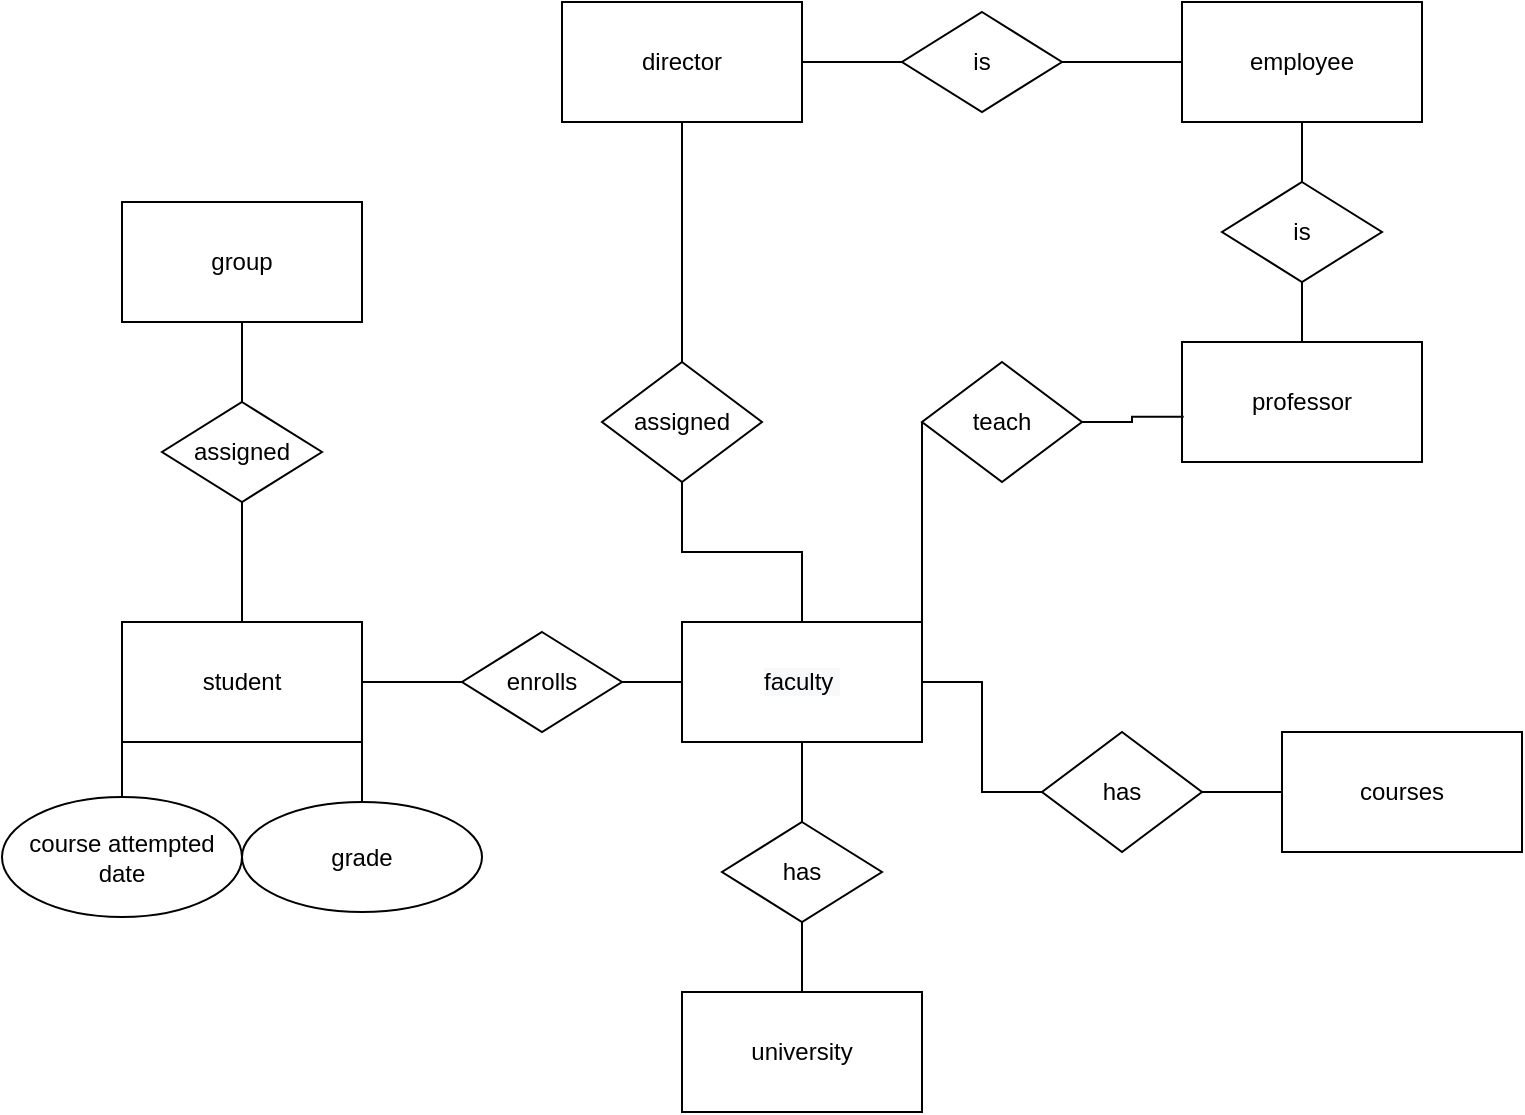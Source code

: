 <mxfile version="15.4.3" type="device"><diagram id="C5RBs43oDa-KdzZeNtuy" name="Page-1"><mxGraphModel dx="1008" dy="543" grid="1" gridSize="10" guides="1" tooltips="1" connect="1" arrows="1" fold="1" page="1" pageScale="1" pageWidth="827" pageHeight="1169" math="0" shadow="0"><root><mxCell id="WIyWlLk6GJQsqaUBKTNV-0"/><mxCell id="WIyWlLk6GJQsqaUBKTNV-1" parent="WIyWlLk6GJQsqaUBKTNV-0"/><mxCell id="zcHyUip3ATW-jafCKH-z-0" value="&#10;&#10;&lt;span style=&quot;color: rgb(0, 0, 0); font-family: helvetica; font-size: 12px; font-style: normal; font-weight: 400; letter-spacing: normal; text-align: center; text-indent: 0px; text-transform: none; word-spacing: 0px; background-color: rgb(248, 249, 250); display: inline; float: none;&quot;&gt;faculty&lt;span&gt;&amp;nbsp;&lt;/span&gt;&lt;/span&gt;&#10;&#10;" style="rounded=0;whiteSpace=wrap;html=1;" vertex="1" parent="WIyWlLk6GJQsqaUBKTNV-1"><mxGeometry x="360" y="370" width="120" height="60" as="geometry"/></mxCell><mxCell id="zcHyUip3ATW-jafCKH-z-1" value="university" style="rounded=0;whiteSpace=wrap;html=1;" vertex="1" parent="WIyWlLk6GJQsqaUBKTNV-1"><mxGeometry x="360" y="555" width="120" height="60" as="geometry"/></mxCell><mxCell id="zcHyUip3ATW-jafCKH-z-2" value="student" style="rounded=0;whiteSpace=wrap;html=1;" vertex="1" parent="WIyWlLk6GJQsqaUBKTNV-1"><mxGeometry x="80" y="370" width="120" height="60" as="geometry"/></mxCell><mxCell id="zcHyUip3ATW-jafCKH-z-3" value="professor" style="rounded=0;whiteSpace=wrap;html=1;" vertex="1" parent="WIyWlLk6GJQsqaUBKTNV-1"><mxGeometry x="610" y="230" width="120" height="60" as="geometry"/></mxCell><mxCell id="zcHyUip3ATW-jafCKH-z-25" value="group" style="rounded=0;whiteSpace=wrap;html=1;" vertex="1" parent="WIyWlLk6GJQsqaUBKTNV-1"><mxGeometry x="80" y="160" width="120" height="60" as="geometry"/></mxCell><mxCell id="zcHyUip3ATW-jafCKH-z-27" value="has" style="rhombus;whiteSpace=wrap;html=1;" vertex="1" parent="WIyWlLk6GJQsqaUBKTNV-1"><mxGeometry x="380" y="470" width="80" height="50" as="geometry"/></mxCell><mxCell id="zcHyUip3ATW-jafCKH-z-28" value="" style="endArrow=none;html=1;rounded=0;edgeStyle=orthogonalEdgeStyle;entryX=0.5;entryY=1;entryDx=0;entryDy=0;exitX=0.5;exitY=0;exitDx=0;exitDy=0;" edge="1" parent="WIyWlLk6GJQsqaUBKTNV-1" source="zcHyUip3ATW-jafCKH-z-27" target="zcHyUip3ATW-jafCKH-z-0"><mxGeometry width="50" height="50" relative="1" as="geometry"><mxPoint x="250" y="420" as="sourcePoint"/><mxPoint x="300" y="370" as="targetPoint"/></mxGeometry></mxCell><mxCell id="zcHyUip3ATW-jafCKH-z-29" value="" style="endArrow=none;html=1;rounded=0;edgeStyle=orthogonalEdgeStyle;entryX=0.5;entryY=1;entryDx=0;entryDy=0;exitX=0.5;exitY=0;exitDx=0;exitDy=0;" edge="1" parent="WIyWlLk6GJQsqaUBKTNV-1" source="zcHyUip3ATW-jafCKH-z-1" target="zcHyUip3ATW-jafCKH-z-27"><mxGeometry width="50" height="50" relative="1" as="geometry"><mxPoint x="250" y="420" as="sourcePoint"/><mxPoint x="300" y="370" as="targetPoint"/></mxGeometry></mxCell><mxCell id="zcHyUip3ATW-jafCKH-z-30" value="enrolls" style="rhombus;whiteSpace=wrap;html=1;" vertex="1" parent="WIyWlLk6GJQsqaUBKTNV-1"><mxGeometry x="250" y="375" width="80" height="50" as="geometry"/></mxCell><mxCell id="zcHyUip3ATW-jafCKH-z-31" value="" style="endArrow=none;html=1;rounded=0;edgeStyle=orthogonalEdgeStyle;exitX=1;exitY=0.5;exitDx=0;exitDy=0;entryX=0;entryY=0.5;entryDx=0;entryDy=0;" edge="1" parent="WIyWlLk6GJQsqaUBKTNV-1" source="zcHyUip3ATW-jafCKH-z-2" target="zcHyUip3ATW-jafCKH-z-30"><mxGeometry width="50" height="50" relative="1" as="geometry"><mxPoint x="250" y="420" as="sourcePoint"/><mxPoint x="300" y="370" as="targetPoint"/></mxGeometry></mxCell><mxCell id="zcHyUip3ATW-jafCKH-z-32" value="" style="endArrow=none;html=1;rounded=0;edgeStyle=orthogonalEdgeStyle;entryX=0;entryY=0.5;entryDx=0;entryDy=0;exitX=1;exitY=0.5;exitDx=0;exitDy=0;" edge="1" parent="WIyWlLk6GJQsqaUBKTNV-1" source="zcHyUip3ATW-jafCKH-z-30" target="zcHyUip3ATW-jafCKH-z-0"><mxGeometry width="50" height="50" relative="1" as="geometry"><mxPoint x="250" y="420" as="sourcePoint"/><mxPoint x="300" y="370" as="targetPoint"/></mxGeometry></mxCell><mxCell id="zcHyUip3ATW-jafCKH-z-33" value="assigned" style="rhombus;whiteSpace=wrap;html=1;" vertex="1" parent="WIyWlLk6GJQsqaUBKTNV-1"><mxGeometry x="100" y="260" width="80" height="50" as="geometry"/></mxCell><mxCell id="zcHyUip3ATW-jafCKH-z-34" value="" style="endArrow=none;html=1;rounded=0;edgeStyle=orthogonalEdgeStyle;entryX=0.5;entryY=1;entryDx=0;entryDy=0;exitX=0.5;exitY=0;exitDx=0;exitDy=0;" edge="1" parent="WIyWlLk6GJQsqaUBKTNV-1" source="zcHyUip3ATW-jafCKH-z-33" target="zcHyUip3ATW-jafCKH-z-25"><mxGeometry width="50" height="50" relative="1" as="geometry"><mxPoint x="250" y="420" as="sourcePoint"/><mxPoint x="300" y="370" as="targetPoint"/></mxGeometry></mxCell><mxCell id="zcHyUip3ATW-jafCKH-z-35" value="" style="endArrow=none;html=1;rounded=0;edgeStyle=orthogonalEdgeStyle;entryX=0.5;entryY=1;entryDx=0;entryDy=0;exitX=0.5;exitY=0;exitDx=0;exitDy=0;" edge="1" parent="WIyWlLk6GJQsqaUBKTNV-1" source="zcHyUip3ATW-jafCKH-z-2" target="zcHyUip3ATW-jafCKH-z-33"><mxGeometry width="50" height="50" relative="1" as="geometry"><mxPoint x="160" y="360" as="sourcePoint"/><mxPoint x="300" y="370" as="targetPoint"/></mxGeometry></mxCell><mxCell id="zcHyUip3ATW-jafCKH-z-36" value="director" style="rounded=0;whiteSpace=wrap;html=1;" vertex="1" parent="WIyWlLk6GJQsqaUBKTNV-1"><mxGeometry x="300" y="60" width="120" height="60" as="geometry"/></mxCell><mxCell id="zcHyUip3ATW-jafCKH-z-37" value="" style="endArrow=none;html=1;rounded=0;edgeStyle=orthogonalEdgeStyle;entryX=0.5;entryY=1;entryDx=0;entryDy=0;exitX=0.5;exitY=0;exitDx=0;exitDy=0;startArrow=none;" edge="1" parent="WIyWlLk6GJQsqaUBKTNV-1" source="zcHyUip3ATW-jafCKH-z-38" target="zcHyUip3ATW-jafCKH-z-36"><mxGeometry width="50" height="50" relative="1" as="geometry"><mxPoint x="220" y="340" as="sourcePoint"/><mxPoint x="270" y="290" as="targetPoint"/></mxGeometry></mxCell><mxCell id="zcHyUip3ATW-jafCKH-z-38" value="assigned" style="rhombus;whiteSpace=wrap;html=1;" vertex="1" parent="WIyWlLk6GJQsqaUBKTNV-1"><mxGeometry x="320" y="240" width="80" height="60" as="geometry"/></mxCell><mxCell id="zcHyUip3ATW-jafCKH-z-39" value="" style="endArrow=none;html=1;rounded=0;edgeStyle=orthogonalEdgeStyle;entryX=0.5;entryY=1;entryDx=0;entryDy=0;exitX=0.5;exitY=0;exitDx=0;exitDy=0;" edge="1" parent="WIyWlLk6GJQsqaUBKTNV-1" source="zcHyUip3ATW-jafCKH-z-0" target="zcHyUip3ATW-jafCKH-z-38"><mxGeometry width="50" height="50" relative="1" as="geometry"><mxPoint x="420" y="370" as="sourcePoint"/><mxPoint x="420" y="230" as="targetPoint"/></mxGeometry></mxCell><mxCell id="zcHyUip3ATW-jafCKH-z-40" value="" style="endArrow=none;html=1;rounded=0;edgeStyle=orthogonalEdgeStyle;entryX=0.007;entryY=0.623;entryDx=0;entryDy=0;exitX=1;exitY=0.5;exitDx=0;exitDy=0;startArrow=none;entryPerimeter=0;" edge="1" parent="WIyWlLk6GJQsqaUBKTNV-1" source="zcHyUip3ATW-jafCKH-z-41" target="zcHyUip3ATW-jafCKH-z-3"><mxGeometry width="50" height="50" relative="1" as="geometry"><mxPoint x="350" y="420" as="sourcePoint"/><mxPoint x="400" y="370" as="targetPoint"/></mxGeometry></mxCell><mxCell id="zcHyUip3ATW-jafCKH-z-41" value="teach" style="rhombus;whiteSpace=wrap;html=1;" vertex="1" parent="WIyWlLk6GJQsqaUBKTNV-1"><mxGeometry x="480" y="240" width="80" height="60" as="geometry"/></mxCell><mxCell id="zcHyUip3ATW-jafCKH-z-42" value="" style="endArrow=none;html=1;rounded=0;edgeStyle=orthogonalEdgeStyle;entryX=0;entryY=0.5;entryDx=0;entryDy=0;exitX=1;exitY=0.5;exitDx=0;exitDy=0;" edge="1" parent="WIyWlLk6GJQsqaUBKTNV-1" source="zcHyUip3ATW-jafCKH-z-0" target="zcHyUip3ATW-jafCKH-z-41"><mxGeometry width="50" height="50" relative="1" as="geometry"><mxPoint x="480" y="400" as="sourcePoint"/><mxPoint x="640" y="400" as="targetPoint"/><Array as="points"><mxPoint x="480" y="270"/></Array></mxGeometry></mxCell><mxCell id="zcHyUip3ATW-jafCKH-z-43" value="courses" style="rounded=0;whiteSpace=wrap;html=1;" vertex="1" parent="WIyWlLk6GJQsqaUBKTNV-1"><mxGeometry x="660" y="425" width="120" height="60" as="geometry"/></mxCell><mxCell id="zcHyUip3ATW-jafCKH-z-44" value="" style="endArrow=none;html=1;rounded=0;edgeStyle=orthogonalEdgeStyle;entryX=0;entryY=0.5;entryDx=0;entryDy=0;exitX=1;exitY=0.5;exitDx=0;exitDy=0;startArrow=none;" edge="1" parent="WIyWlLk6GJQsqaUBKTNV-1" source="zcHyUip3ATW-jafCKH-z-45" target="zcHyUip3ATW-jafCKH-z-43"><mxGeometry width="50" height="50" relative="1" as="geometry"><mxPoint x="350" y="420" as="sourcePoint"/><mxPoint x="400" y="370" as="targetPoint"/></mxGeometry></mxCell><mxCell id="zcHyUip3ATW-jafCKH-z-45" value="has" style="rhombus;whiteSpace=wrap;html=1;" vertex="1" parent="WIyWlLk6GJQsqaUBKTNV-1"><mxGeometry x="540" y="425" width="80" height="60" as="geometry"/></mxCell><mxCell id="zcHyUip3ATW-jafCKH-z-49" value="grade" style="ellipse;whiteSpace=wrap;html=1;" vertex="1" parent="WIyWlLk6GJQsqaUBKTNV-1"><mxGeometry x="140" y="460" width="120" height="55" as="geometry"/></mxCell><mxCell id="zcHyUip3ATW-jafCKH-z-50" value="course attempted date" style="ellipse;whiteSpace=wrap;html=1;" vertex="1" parent="WIyWlLk6GJQsqaUBKTNV-1"><mxGeometry x="20" y="457.5" width="120" height="60" as="geometry"/></mxCell><mxCell id="zcHyUip3ATW-jafCKH-z-51" value="" style="endArrow=none;html=1;rounded=0;edgeStyle=orthogonalEdgeStyle;entryX=0;entryY=1;entryDx=0;entryDy=0;exitX=0.5;exitY=0;exitDx=0;exitDy=0;" edge="1" parent="WIyWlLk6GJQsqaUBKTNV-1" source="zcHyUip3ATW-jafCKH-z-50" target="zcHyUip3ATW-jafCKH-z-2"><mxGeometry width="50" height="50" relative="1" as="geometry"><mxPoint x="460" y="410" as="sourcePoint"/><mxPoint x="510" y="360" as="targetPoint"/></mxGeometry></mxCell><mxCell id="zcHyUip3ATW-jafCKH-z-52" value="" style="endArrow=none;html=1;rounded=0;edgeStyle=orthogonalEdgeStyle;entryX=1;entryY=1;entryDx=0;entryDy=0;exitX=0.5;exitY=0;exitDx=0;exitDy=0;" edge="1" parent="WIyWlLk6GJQsqaUBKTNV-1" source="zcHyUip3ATW-jafCKH-z-49" target="zcHyUip3ATW-jafCKH-z-2"><mxGeometry width="50" height="50" relative="1" as="geometry"><mxPoint x="460" y="410" as="sourcePoint"/><mxPoint x="510" y="360" as="targetPoint"/></mxGeometry></mxCell><mxCell id="zcHyUip3ATW-jafCKH-z-53" value="employee" style="rounded=0;whiteSpace=wrap;html=1;" vertex="1" parent="WIyWlLk6GJQsqaUBKTNV-1"><mxGeometry x="610" y="60" width="120" height="60" as="geometry"/></mxCell><mxCell id="zcHyUip3ATW-jafCKH-z-54" value="" style="endArrow=none;html=1;rounded=0;edgeStyle=orthogonalEdgeStyle;entryX=1;entryY=0.5;entryDx=0;entryDy=0;exitX=0;exitY=0.5;exitDx=0;exitDy=0;" edge="1" parent="WIyWlLk6GJQsqaUBKTNV-1" source="zcHyUip3ATW-jafCKH-z-45" target="zcHyUip3ATW-jafCKH-z-0"><mxGeometry width="50" height="50" relative="1" as="geometry"><mxPoint x="600" y="400" as="sourcePoint"/><mxPoint x="650" y="350" as="targetPoint"/></mxGeometry></mxCell><mxCell id="zcHyUip3ATW-jafCKH-z-55" value="is" style="rhombus;whiteSpace=wrap;html=1;" vertex="1" parent="WIyWlLk6GJQsqaUBKTNV-1"><mxGeometry x="630" y="150" width="80" height="50" as="geometry"/></mxCell><mxCell id="zcHyUip3ATW-jafCKH-z-56" value="is" style="rhombus;whiteSpace=wrap;html=1;" vertex="1" parent="WIyWlLk6GJQsqaUBKTNV-1"><mxGeometry x="470" y="65" width="80" height="50" as="geometry"/></mxCell><mxCell id="zcHyUip3ATW-jafCKH-z-57" value="" style="endArrow=none;html=1;rounded=0;edgeStyle=orthogonalEdgeStyle;entryX=0;entryY=0.5;entryDx=0;entryDy=0;exitX=1;exitY=0.5;exitDx=0;exitDy=0;" edge="1" parent="WIyWlLk6GJQsqaUBKTNV-1" source="zcHyUip3ATW-jafCKH-z-36" target="zcHyUip3ATW-jafCKH-z-56"><mxGeometry width="50" height="50" relative="1" as="geometry"><mxPoint x="460" y="240" as="sourcePoint"/><mxPoint x="510" y="190" as="targetPoint"/></mxGeometry></mxCell><mxCell id="zcHyUip3ATW-jafCKH-z-58" value="" style="endArrow=none;html=1;rounded=0;edgeStyle=orthogonalEdgeStyle;entryX=0;entryY=0.5;entryDx=0;entryDy=0;exitX=1;exitY=0.5;exitDx=0;exitDy=0;" edge="1" parent="WIyWlLk6GJQsqaUBKTNV-1" source="zcHyUip3ATW-jafCKH-z-56" target="zcHyUip3ATW-jafCKH-z-53"><mxGeometry width="50" height="50" relative="1" as="geometry"><mxPoint x="460" y="240" as="sourcePoint"/><mxPoint x="510" y="190" as="targetPoint"/></mxGeometry></mxCell><mxCell id="zcHyUip3ATW-jafCKH-z-59" value="" style="endArrow=none;html=1;rounded=0;edgeStyle=orthogonalEdgeStyle;entryX=0.5;entryY=1;entryDx=0;entryDy=0;exitX=0.5;exitY=0;exitDx=0;exitDy=0;" edge="1" parent="WIyWlLk6GJQsqaUBKTNV-1" source="zcHyUip3ATW-jafCKH-z-55" target="zcHyUip3ATW-jafCKH-z-53"><mxGeometry width="50" height="50" relative="1" as="geometry"><mxPoint x="460" y="240" as="sourcePoint"/><mxPoint x="510" y="190" as="targetPoint"/></mxGeometry></mxCell><mxCell id="zcHyUip3ATW-jafCKH-z-60" value="" style="endArrow=none;html=1;rounded=0;edgeStyle=orthogonalEdgeStyle;entryX=0.5;entryY=1;entryDx=0;entryDy=0;exitX=0.5;exitY=0;exitDx=0;exitDy=0;" edge="1" parent="WIyWlLk6GJQsqaUBKTNV-1" source="zcHyUip3ATW-jafCKH-z-3" target="zcHyUip3ATW-jafCKH-z-55"><mxGeometry width="50" height="50" relative="1" as="geometry"><mxPoint x="560" y="220" as="sourcePoint"/><mxPoint x="610" y="170" as="targetPoint"/></mxGeometry></mxCell></root></mxGraphModel></diagram></mxfile>